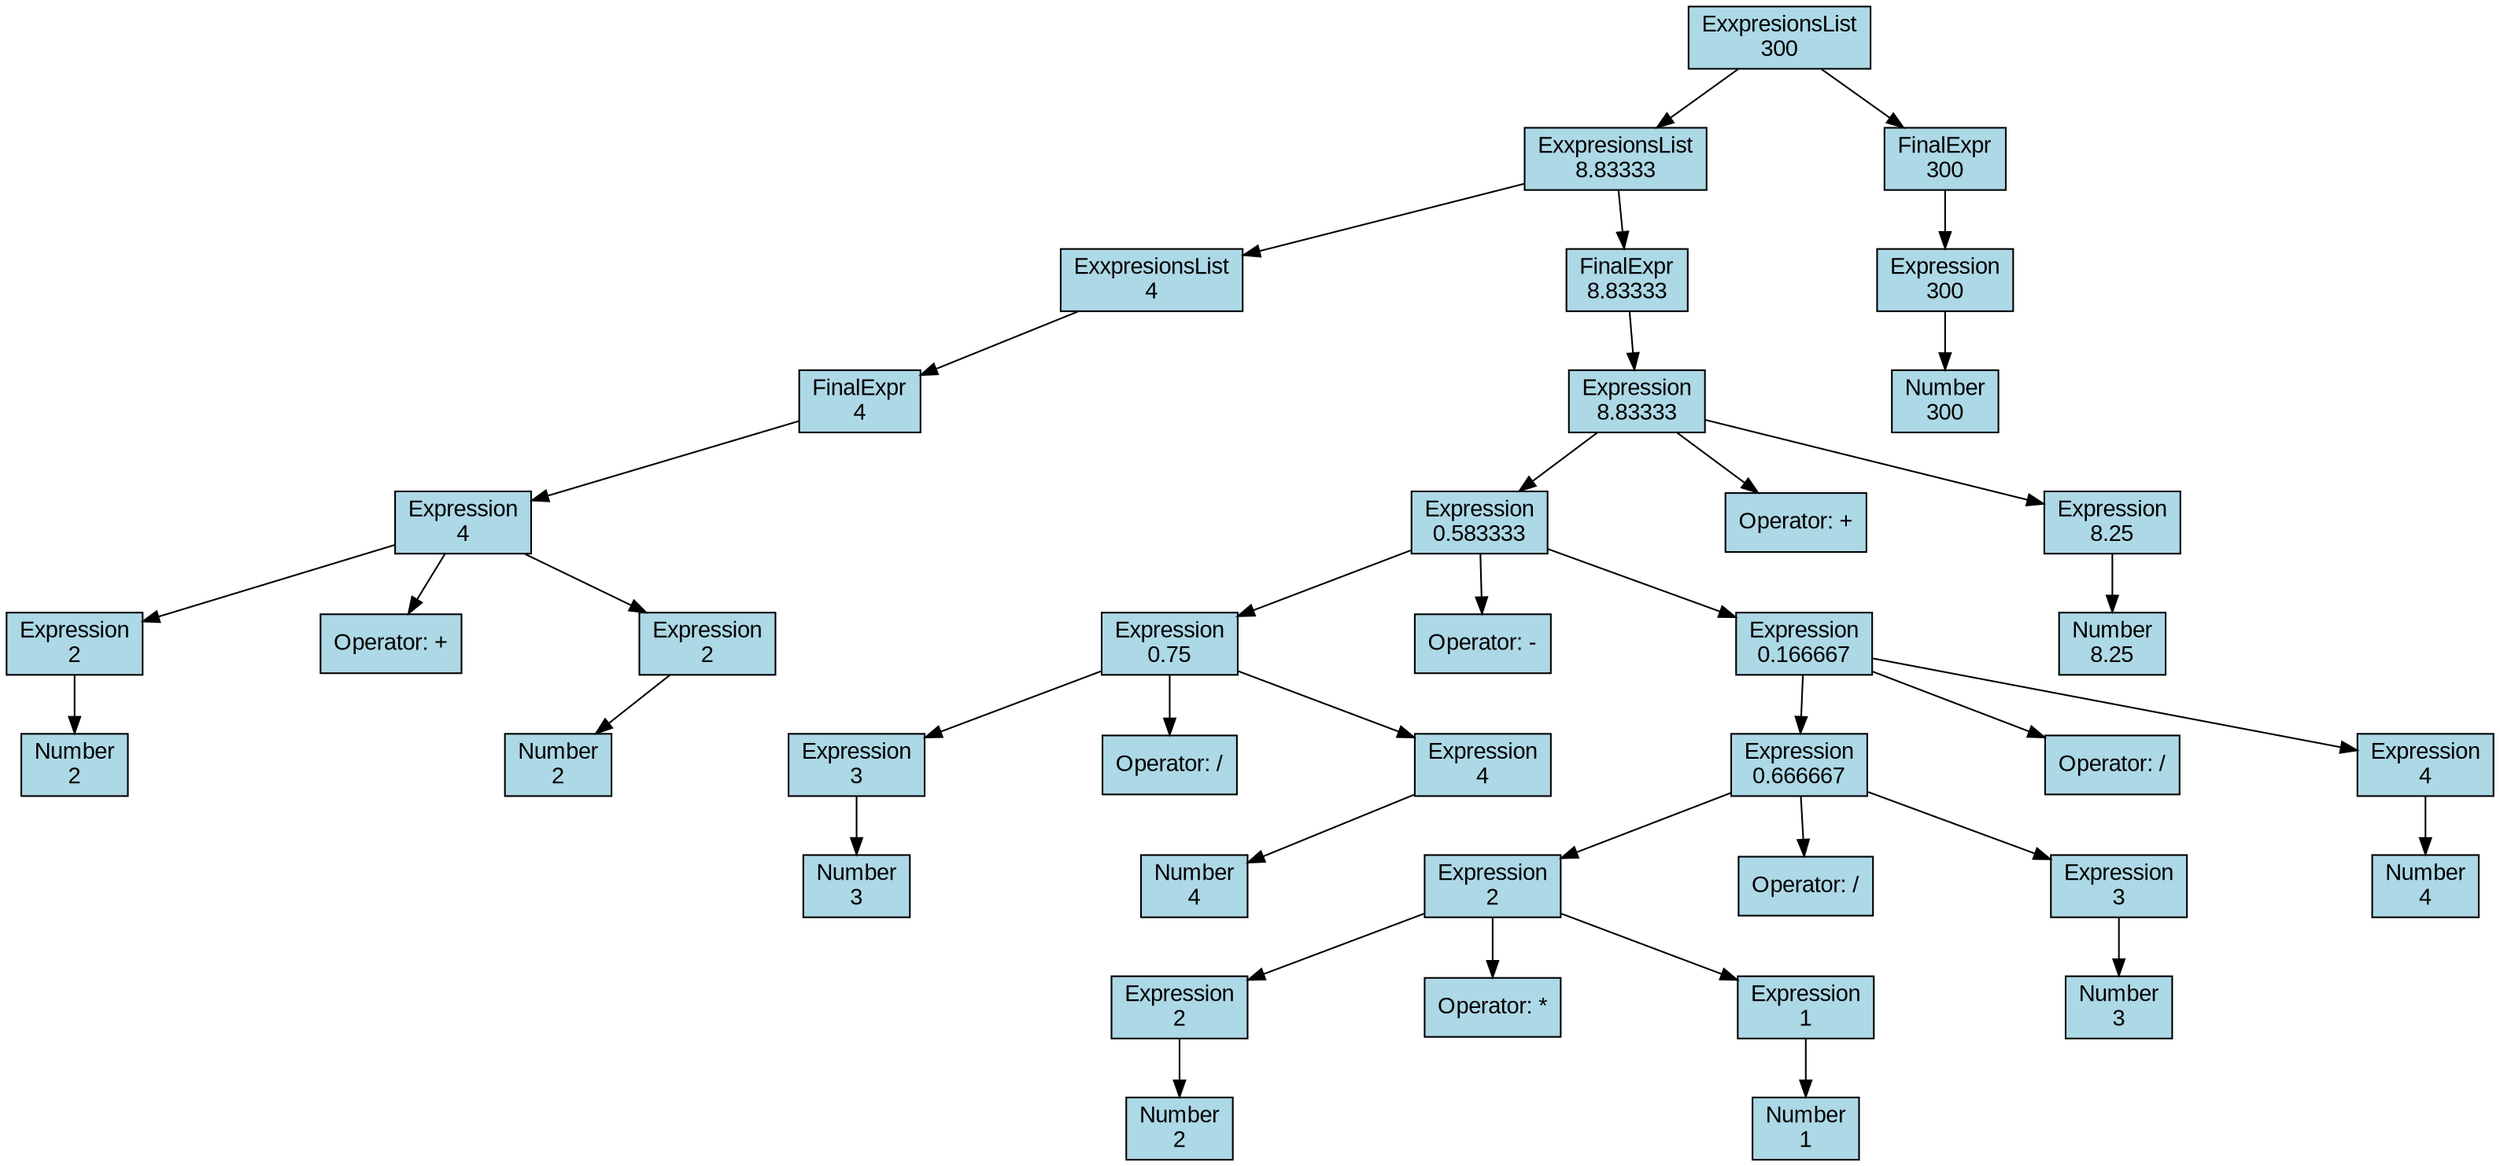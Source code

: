 digraph AST {
  node [fontname="Arial"];
  ranksep=0.5;
  nodesep=1.5;
  node0x1ccf45e6990 [label="ExxpresionsList\n300", shape=rectangle, style=filled, fillcolor=lightblue];
  node0x1ccf45e6990 -> node0x1ccf45e6d00;
  node0x1ccf45e6d00 [label="ExxpresionsList\n8.83333", shape=rectangle, style=filled, fillcolor=lightblue];
  node0x1ccf45e6d00 -> node0x1ccf45c19a0;
  node0x1ccf45c19a0 [label="ExxpresionsList\n4", shape=rectangle, style=filled, fillcolor=lightblue];
  node0x1ccf45c19a0 -> node0x1ccf45c17e0;
  node0x1ccf45c17e0 [label="FinalExpr\n4", shape=rectangle, style=filled, fillcolor=lightblue];
  node0x1ccf45c17e0 -> node0x1ccf45c16d0;
  node0x1ccf45c16d0 [label="Expression\n4", shape=rectangle, style=filled, fillcolor=lightblue];
  node0x1ccf45c16d0 -> node0x1ccf45c1500;
  node0x1ccf45c1500 [label="Expression\n2", shape=rectangle, style=filled, fillcolor=lightblue];
  node0x1ccf45c1500 -> node0x1ccf45c14b0;
  node0x1ccf45c14b0 [label="Number\n2", shape=rectangle, style=filled, fillcolor=lightblue];
  node0x1ccf45c16d0 -> node0x1ccf45c1740;
  node0x1ccf45c1740 [label="Operator: +", shape=rectangle, style=filled, fillcolor=lightblue];
  node0x1ccf45c16d0 -> node0x1ccf45c1610;
  node0x1ccf45c1610 [label="Expression\n2", shape=rectangle, style=filled, fillcolor=lightblue];
  node0x1ccf45c1610 -> node0x1ccf45c15c0;
  node0x1ccf45c15c0 [label="Number\n2", shape=rectangle, style=filled, fillcolor=lightblue];
  node0x1ccf45e6d00 -> node0x1ccf45e7840;
  node0x1ccf45e7840 [label="FinalExpr\n8.83333", shape=rectangle, style=filled, fillcolor=lightblue];
  node0x1ccf45e7840 -> node0x1ccf45e7610;
  node0x1ccf45e7610 [label="Expression\n8.83333", shape=rectangle, style=filled, fillcolor=lightblue];
  node0x1ccf45e7610 -> node0x1ccf45e6630;
  node0x1ccf45e6630 [label="Expression\n0.583333", shape=rectangle, style=filled, fillcolor=lightblue];
  node0x1ccf45e6630 -> node0x1ccf45e60e0;
  node0x1ccf45e60e0 [label="Expression\n0.75", shape=rectangle, style=filled, fillcolor=lightblue];
  node0x1ccf45e60e0 -> node0x1ccf45c1a40;
  node0x1ccf45c1a40 [label="Expression\n3", shape=rectangle, style=filled, fillcolor=lightblue];
  node0x1ccf45c1a40 -> node0x1ccf45c19f0;
  node0x1ccf45c19f0 [label="Number\n3", shape=rectangle, style=filled, fillcolor=lightblue];
  node0x1ccf45e60e0 -> node0x1ccf45e6220;
  node0x1ccf45e6220 [label="Operator: /", shape=rectangle, style=filled, fillcolor=lightblue];
  node0x1ccf45e60e0 -> node0x1ccf45c1b50;
  node0x1ccf45c1b50 [label="Expression\n4", shape=rectangle, style=filled, fillcolor=lightblue];
  node0x1ccf45c1b50 -> node0x1ccf45c1b00;
  node0x1ccf45c1b00 [label="Number\n4", shape=rectangle, style=filled, fillcolor=lightblue];
  node0x1ccf45e6630 -> node0x1ccf45e7250;
  node0x1ccf45e7250 [label="Operator: -", shape=rectangle, style=filled, fillcolor=lightblue];
  node0x1ccf45e6630 -> node0x1ccf45e61d0;
  node0x1ccf45e61d0 [label="Expression\n0.166667", shape=rectangle, style=filled, fillcolor=lightblue];
  node0x1ccf45e61d0 -> node0x1ccf45e6360;
  node0x1ccf45e6360 [label="Expression\n0.666667", shape=rectangle, style=filled, fillcolor=lightblue];
  node0x1ccf45e6360 -> node0x1ccf45e6400;
  node0x1ccf45e6400 [label="Expression\n2", shape=rectangle, style=filled, fillcolor=lightblue];
  node0x1ccf45e6400 -> node0x1ccf45e6540;
  node0x1ccf45e6540 [label="Expression\n2", shape=rectangle, style=filled, fillcolor=lightblue];
  node0x1ccf45e6540 -> node0x1ccf45e6810;
  node0x1ccf45e6810 [label="Number\n2", shape=rectangle, style=filled, fillcolor=lightblue];
  node0x1ccf45e6400 -> node0x1ccf45e62c0;
  node0x1ccf45e62c0 [label="Operator: *", shape=rectangle, style=filled, fillcolor=lightblue];
  node0x1ccf45e6400 -> node0x1ccf45e6720;
  node0x1ccf45e6720 [label="Expression\n1", shape=rectangle, style=filled, fillcolor=lightblue];
  node0x1ccf45e6720 -> node0x1ccf45e6130;
  node0x1ccf45e6130 [label="Number\n1", shape=rectangle, style=filled, fillcolor=lightblue];
  node0x1ccf45e6360 -> node0x1ccf45e66d0;
  node0x1ccf45e66d0 [label="Operator: /", shape=rectangle, style=filled, fillcolor=lightblue];
  node0x1ccf45e6360 -> node0x1ccf45e67c0;
  node0x1ccf45e67c0 [label="Expression\n3", shape=rectangle, style=filled, fillcolor=lightblue];
  node0x1ccf45e67c0 -> node0x1ccf45e6180;
  node0x1ccf45e6180 [label="Number\n3", shape=rectangle, style=filled, fillcolor=lightblue];
  node0x1ccf45e61d0 -> node0x1ccf45e64f0;
  node0x1ccf45e64f0 [label="Operator: /", shape=rectangle, style=filled, fillcolor=lightblue];
  node0x1ccf45e61d0 -> node0x1ccf45e64a0;
  node0x1ccf45e64a0 [label="Expression\n4", shape=rectangle, style=filled, fillcolor=lightblue];
  node0x1ccf45e64a0 -> node0x1ccf45e63b0;
  node0x1ccf45e63b0 [label="Number\n4", shape=rectangle, style=filled, fillcolor=lightblue];
  node0x1ccf45e7610 -> node0x1ccf45e70c0;
  node0x1ccf45e70c0 [label="Operator: +", shape=rectangle, style=filled, fillcolor=lightblue];
  node0x1ccf45e7610 -> node0x1ccf45e6940;
  node0x1ccf45e6940 [label="Expression\n8.25", shape=rectangle, style=filled, fillcolor=lightblue];
  node0x1ccf45e6940 -> node0x1ccf45e6fd0;
  node0x1ccf45e6fd0 [label="Number\n8.25", shape=rectangle, style=filled, fillcolor=lightblue];
  node0x1ccf45e6990 -> node0x1ccf45e6b20;
  node0x1ccf45e6b20 [label="FinalExpr\n300", shape=rectangle, style=filled, fillcolor=lightblue];
  node0x1ccf45e6b20 -> node0x1ccf45e7160;
  node0x1ccf45e7160 [label="Expression\n300", shape=rectangle, style=filled, fillcolor=lightblue];
  node0x1ccf45e7160 -> node0x1ccf45e7200;
  node0x1ccf45e7200 [label="Number\n300", shape=rectangle, style=filled, fillcolor=lightblue];
}
